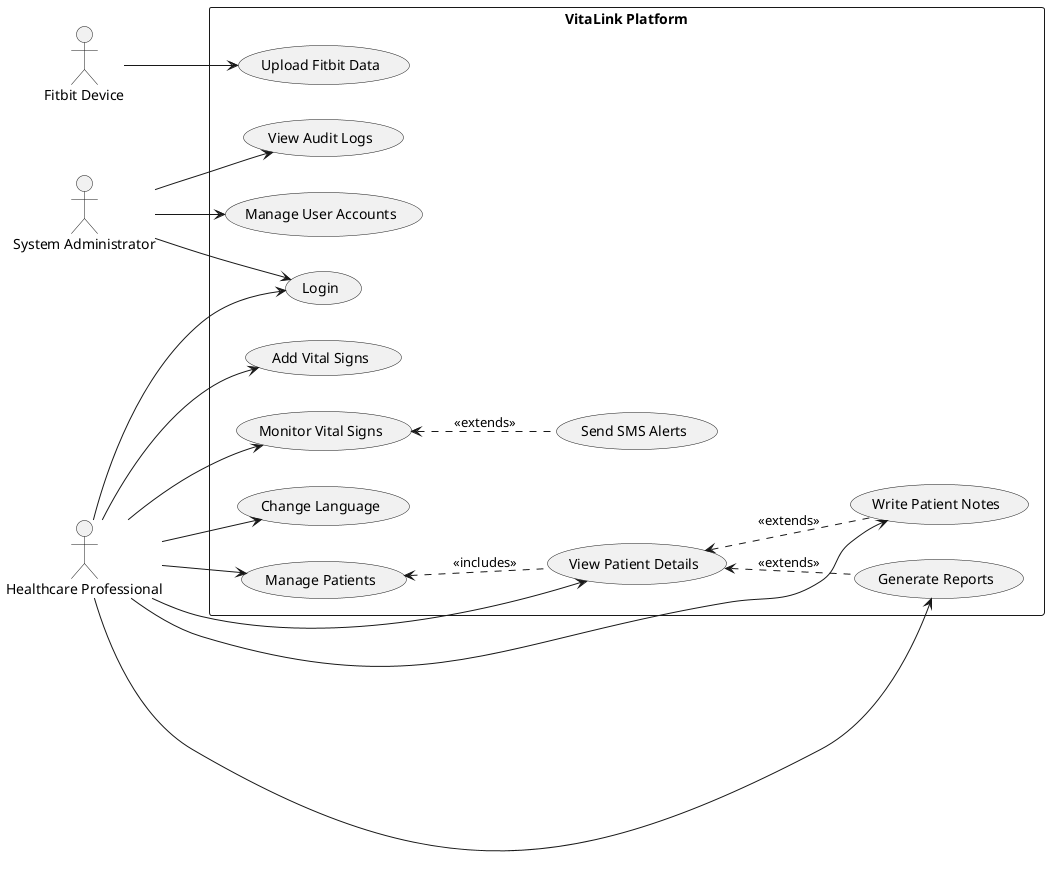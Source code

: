 @startuml "Diagramma di Caso d'Uso VitaLink"
' Diagramma di Caso d'Uso
left to right direction

actor "Healthcare Professional" as Doctor
actor "Fitbit Device" as Device
actor "System Administrator" as Admin

rectangle "VitaLink Platform" {
  usecase "Login" as UC1
  usecase "Manage Patients" as UC2
  usecase "View Patient Details" as UC3
  usecase "Add Vital Signs" as UC4
  usecase "Monitor Vital Signs" as UC5
  usecase "Write Patient Notes" as UC6
  usecase "Generate Reports" as UC7
  usecase "Upload Fitbit Data" as UC8
  usecase "Send SMS Alerts" as UC9
  usecase "View Audit Logs" as UC10
  usecase "Change Language" as UC11
  usecase "Manage User Accounts" as UC12
  
  UC2 <.. UC3 : <<includes>>
  UC5 <.. UC9 : <<extends>>
  UC3 <.. UC7 : <<extends>>
  UC3 <.. UC6 : <<extends>>
}

Doctor --> UC1
Doctor --> UC2
Doctor --> UC3
Doctor --> UC4
Doctor --> UC5
Doctor --> UC6
Doctor --> UC7
Doctor --> UC11
Device --> UC8
Admin --> UC10
Admin --> UC12
Admin --> UC1
@enduml